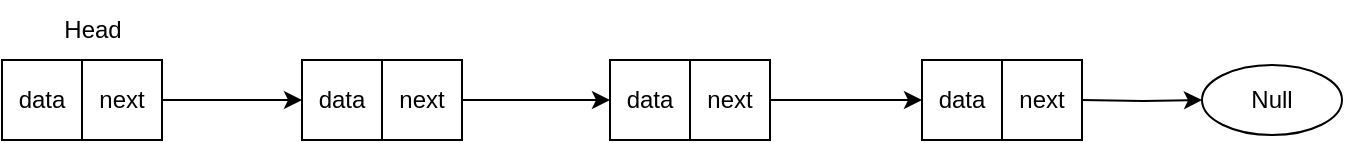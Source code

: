 <mxfile version="22.1.18" type="github">
  <diagram name="第 1 页" id="VUV-ebfLT0uJASyQHW5M">
    <mxGraphModel dx="1050" dy="597" grid="1" gridSize="10" guides="1" tooltips="1" connect="1" arrows="1" fold="1" page="1" pageScale="1" pageWidth="827" pageHeight="1169" math="0" shadow="0">
      <root>
        <mxCell id="0" />
        <mxCell id="1" parent="0" />
        <mxCell id="EkF805o-EjJROyHPNUrf-1" value="data" style="rounded=0;whiteSpace=wrap;html=1;" vertex="1" parent="1">
          <mxGeometry x="70" y="280" width="40" height="40" as="geometry" />
        </mxCell>
        <mxCell id="EkF805o-EjJROyHPNUrf-16" value="" style="edgeStyle=orthogonalEdgeStyle;rounded=0;orthogonalLoop=1;jettySize=auto;html=1;" edge="1" parent="1" target="EkF805o-EjJROyHPNUrf-15">
          <mxGeometry relative="1" as="geometry">
            <mxPoint x="610" y="300" as="sourcePoint" />
          </mxGeometry>
        </mxCell>
        <mxCell id="EkF805o-EjJROyHPNUrf-15" value="Null" style="ellipse;whiteSpace=wrap;html=1;rounded=0;" vertex="1" parent="1">
          <mxGeometry x="670" y="282.5" width="70" height="35" as="geometry" />
        </mxCell>
        <mxCell id="EkF805o-EjJROyHPNUrf-27" value="" style="edgeStyle=orthogonalEdgeStyle;rounded=0;orthogonalLoop=1;jettySize=auto;html=1;" edge="1" parent="1" source="EkF805o-EjJROyHPNUrf-19" target="EkF805o-EjJROyHPNUrf-25">
          <mxGeometry relative="1" as="geometry" />
        </mxCell>
        <mxCell id="EkF805o-EjJROyHPNUrf-19" value="next" style="rounded=0;whiteSpace=wrap;html=1;" vertex="1" parent="1">
          <mxGeometry x="110" y="280" width="40" height="40" as="geometry" />
        </mxCell>
        <mxCell id="EkF805o-EjJROyHPNUrf-20" value="data" style="rounded=0;whiteSpace=wrap;html=1;" vertex="1" parent="1">
          <mxGeometry x="374" y="280" width="40" height="40" as="geometry" />
        </mxCell>
        <mxCell id="EkF805o-EjJROyHPNUrf-29" value="" style="edgeStyle=orthogonalEdgeStyle;rounded=0;orthogonalLoop=1;jettySize=auto;html=1;" edge="1" parent="1" source="EkF805o-EjJROyHPNUrf-21" target="EkF805o-EjJROyHPNUrf-22">
          <mxGeometry relative="1" as="geometry" />
        </mxCell>
        <mxCell id="EkF805o-EjJROyHPNUrf-21" value="next" style="rounded=0;whiteSpace=wrap;html=1;" vertex="1" parent="1">
          <mxGeometry x="414" y="280" width="40" height="40" as="geometry" />
        </mxCell>
        <mxCell id="EkF805o-EjJROyHPNUrf-22" value="data" style="rounded=0;whiteSpace=wrap;html=1;" vertex="1" parent="1">
          <mxGeometry x="530" y="280" width="40" height="40" as="geometry" />
        </mxCell>
        <mxCell id="EkF805o-EjJROyHPNUrf-23" value="next" style="rounded=0;whiteSpace=wrap;html=1;" vertex="1" parent="1">
          <mxGeometry x="570" y="280" width="40" height="40" as="geometry" />
        </mxCell>
        <mxCell id="EkF805o-EjJROyHPNUrf-25" value="data" style="rounded=0;whiteSpace=wrap;html=1;" vertex="1" parent="1">
          <mxGeometry x="220" y="280" width="40" height="40" as="geometry" />
        </mxCell>
        <mxCell id="EkF805o-EjJROyHPNUrf-30" style="edgeStyle=orthogonalEdgeStyle;rounded=0;orthogonalLoop=1;jettySize=auto;html=1;exitX=1;exitY=0.5;exitDx=0;exitDy=0;entryX=0;entryY=0.5;entryDx=0;entryDy=0;" edge="1" parent="1" source="EkF805o-EjJROyHPNUrf-26" target="EkF805o-EjJROyHPNUrf-20">
          <mxGeometry relative="1" as="geometry" />
        </mxCell>
        <mxCell id="EkF805o-EjJROyHPNUrf-26" value="next" style="rounded=0;whiteSpace=wrap;html=1;" vertex="1" parent="1">
          <mxGeometry x="260" y="280" width="40" height="40" as="geometry" />
        </mxCell>
        <mxCell id="EkF805o-EjJROyHPNUrf-31" value="Head" style="text;html=1;align=center;verticalAlign=middle;resizable=0;points=[];autosize=1;strokeColor=none;fillColor=none;" vertex="1" parent="1">
          <mxGeometry x="90" y="250" width="50" height="30" as="geometry" />
        </mxCell>
      </root>
    </mxGraphModel>
  </diagram>
</mxfile>

